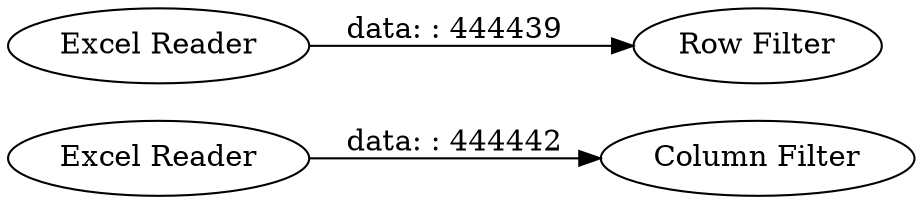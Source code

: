 digraph {
	"100538845445091247_4" [label="Column Filter"]
	"100538845445091247_1" [label="Excel Reader"]
	"100538845445091247_2" [label="Row Filter"]
	"100538845445091247_3" [label="Excel Reader"]
	"100538845445091247_3" -> "100538845445091247_4" [label="data: : 444442"]
	"100538845445091247_1" -> "100538845445091247_2" [label="data: : 444439"]
	rankdir=LR
}
